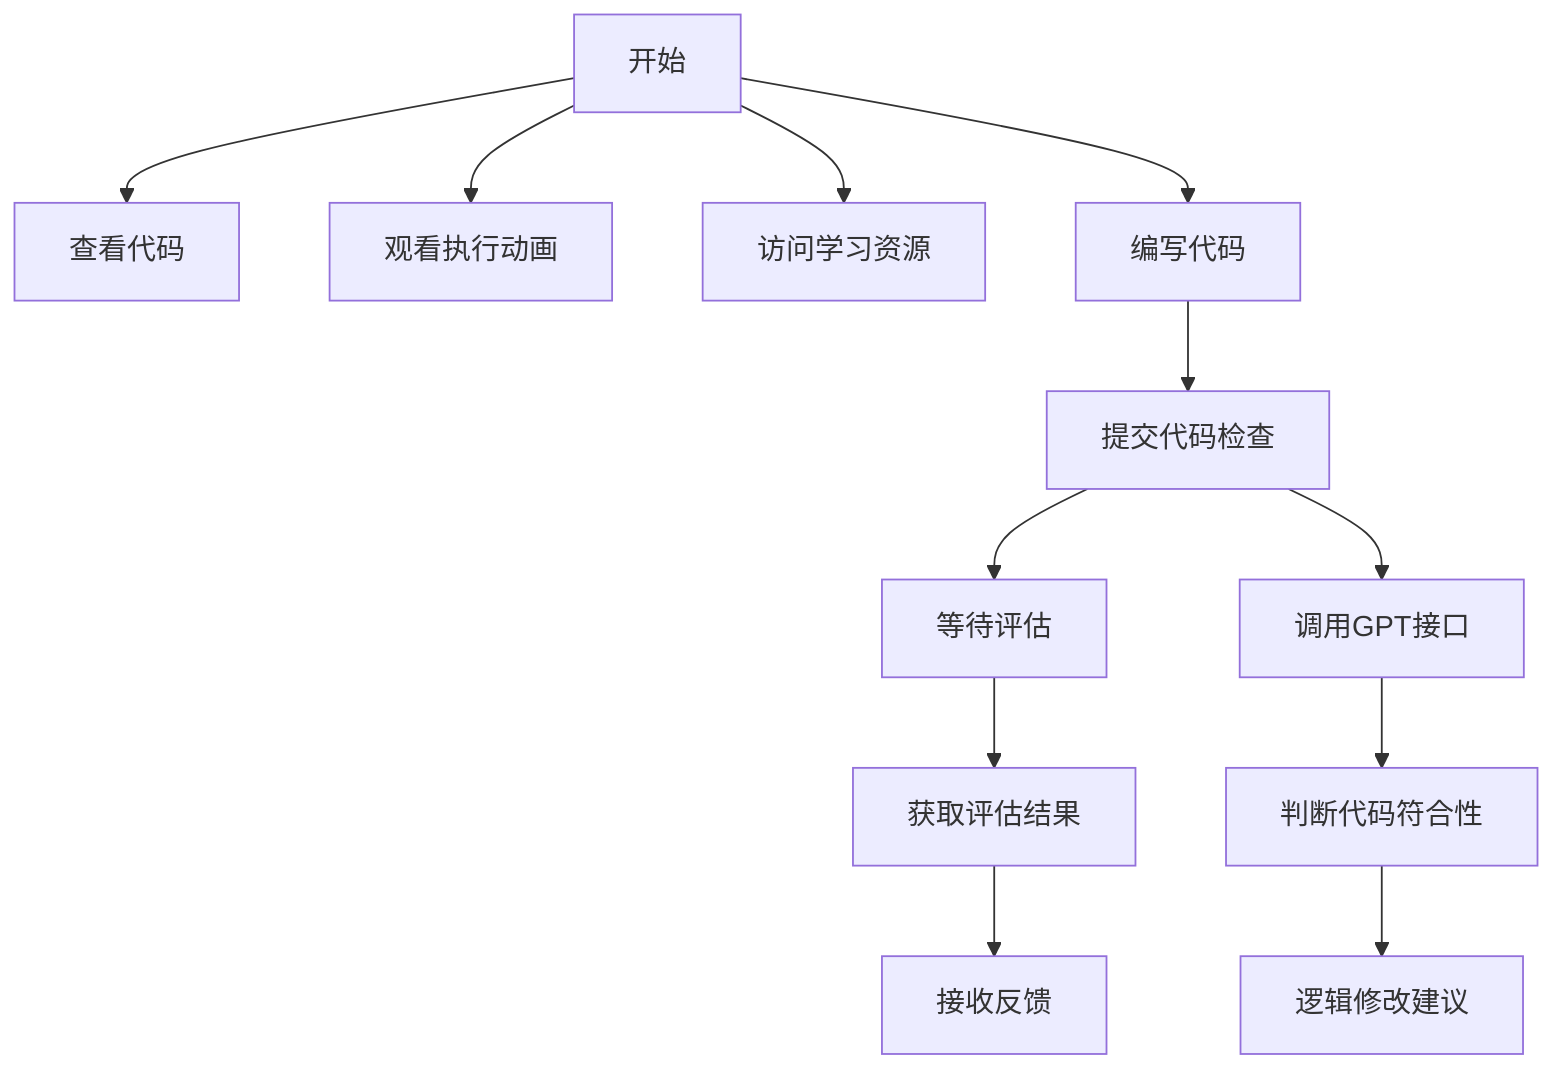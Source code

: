 graph TD
    A[开始] --> B[查看代码]
    A --> C[观看执行动画]
    A --> D[访问学习资源]
    A --> E[编写代码]
    E --> F[提交代码检查]
    F --> G[等待评估]
    G --> H[获取评估结果]
    H --> I[接收反馈]
    F --> J[调用GPT接口]
    J --> K[判断代码符合性]
    K --> L[逻辑修改建议]